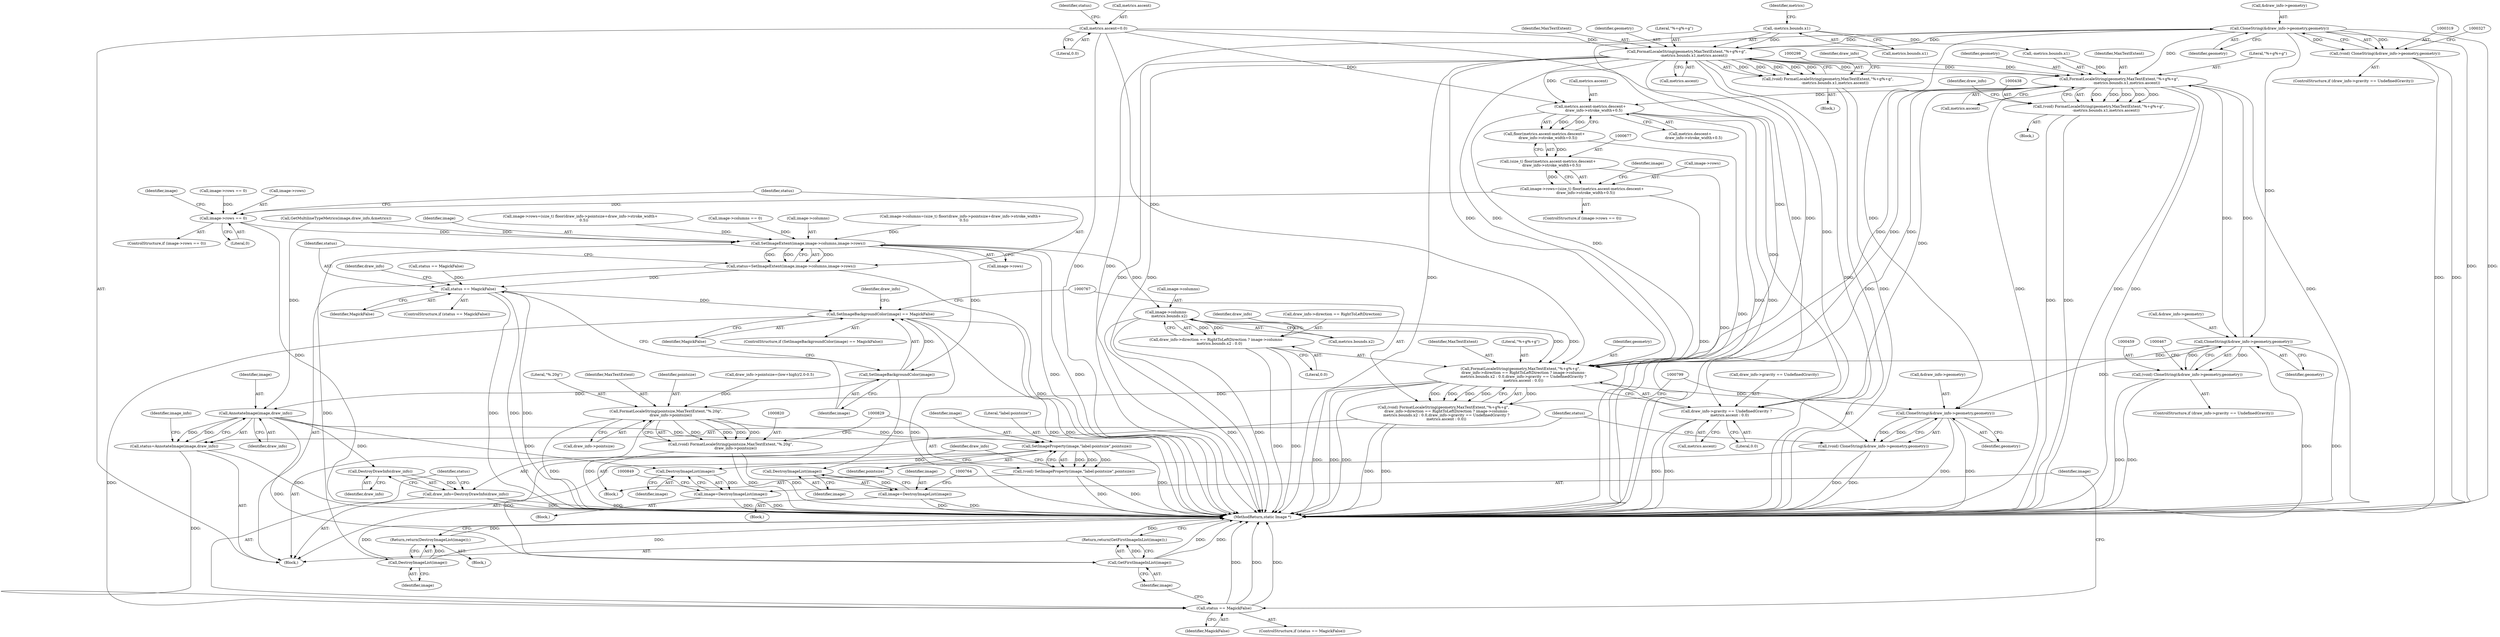 digraph "0_ImageMagick_aeff00de228bc5a158c2a975ab47845d8a1db456_0@pointer" {
"1000320" [label="(Call,CloneString(&draw_info->geometry,geometry))"];
"1000299" [label="(Call,FormatLocaleString(geometry,MaxTextExtent,\"%+g%+g\",\n            -metrics.bounds.x1,metrics.ascent))"];
"1000320" [label="(Call,CloneString(&draw_info->geometry,geometry))"];
"1000303" [label="(Call,-metrics.bounds.x1)"];
"1000205" [label="(Call,metrics.ascent=0.0)"];
"1000297" [label="(Call,(void) FormatLocaleString(geometry,MaxTextExtent,\"%+g%+g\",\n            -metrics.bounds.x1,metrics.ascent))"];
"1000318" [label="(Call,(void) CloneString(&draw_info->geometry,geometry))"];
"1000439" [label="(Call,FormatLocaleString(geometry,MaxTextExtent,\"%+g%+g\",\n            -metrics.bounds.x1,metrics.ascent))"];
"1000437" [label="(Call,(void) FormatLocaleString(geometry,MaxTextExtent,\"%+g%+g\",\n            -metrics.bounds.x1,metrics.ascent))"];
"1000460" [label="(Call,CloneString(&draw_info->geometry,geometry))"];
"1000458" [label="(Call,(void) CloneString(&draw_info->geometry,geometry))"];
"1000768" [label="(Call,FormatLocaleString(geometry,MaxTextExtent,\"%+g%+g\",\n     draw_info->direction == RightToLeftDirection ? image->columns-\n     metrics.bounds.x2 : 0.0,draw_info->gravity == UndefinedGravity ?\n     metrics.ascent : 0.0))"];
"1000766" [label="(Call,(void) FormatLocaleString(geometry,MaxTextExtent,\"%+g%+g\",\n     draw_info->direction == RightToLeftDirection ? image->columns-\n     metrics.bounds.x2 : 0.0,draw_info->gravity == UndefinedGravity ?\n     metrics.ascent : 0.0))"];
"1000800" [label="(Call,CloneString(&draw_info->geometry,geometry))"];
"1000798" [label="(Call,(void) CloneString(&draw_info->geometry,geometry))"];
"1000821" [label="(Call,FormatLocaleString(pointsize,MaxTextExtent,\"%.20g\",\n        draw_info->pointsize))"];
"1000819" [label="(Call,(void) FormatLocaleString(pointsize,MaxTextExtent,\"%.20g\",\n        draw_info->pointsize))"];
"1000830" [label="(Call,SetImageProperty(image,\"label:pointsize\",pointsize))"];
"1000828" [label="(Call,(void) SetImageProperty(image,\"label:pointsize\",pointsize))"];
"1000845" [label="(Call,DestroyImageList(image))"];
"1000843" [label="(Call,image=DestroyImageList(image))"];
"1000852" [label="(Call,GetFirstImageInList(image))"];
"1000851" [label="(Return,return(GetFirstImageInList(image));)"];
"1000679" [label="(Call,metrics.ascent-metrics.descent+\n      draw_info->stroke_width+0.5)"];
"1000678" [label="(Call,floor(metrics.ascent-metrics.descent+\n      draw_info->stroke_width+0.5))"];
"1000676" [label="(Call,(size_t) floor(metrics.ascent-metrics.descent+\n      draw_info->stroke_width+0.5))"];
"1000672" [label="(Call,image->rows=(size_t) floor(metrics.ascent-metrics.descent+\n      draw_info->stroke_width+0.5))"];
"1000693" [label="(Call,image->rows == 0)"];
"1000716" [label="(Call,SetImageExtent(image,image->columns,image->rows))"];
"1000714" [label="(Call,status=SetImageExtent(image,image->columns,image->rows))"];
"1000725" [label="(Call,status == MagickFalse)"];
"1000743" [label="(Call,SetImageBackgroundColor(image) == MagickFalse)"];
"1000839" [label="(Call,status == MagickFalse)"];
"1000740" [label="(Call,DestroyImageList(image))"];
"1000739" [label="(Return,return(DestroyImageList(image));)"];
"1000744" [label="(Call,SetImageBackgroundColor(image))"];
"1000760" [label="(Call,DestroyImageList(image))"];
"1000758" [label="(Call,image=DestroyImageList(image))"];
"1000808" [label="(Call,AnnotateImage(image,draw_info))"];
"1000806" [label="(Call,status=AnnotateImage(image,draw_info))"];
"1000836" [label="(Call,DestroyDrawInfo(draw_info))"];
"1000834" [label="(Call,draw_info=DestroyDrawInfo(draw_info))"];
"1000778" [label="(Call,image->columns-\n     metrics.bounds.x2)"];
"1000772" [label="(Call,draw_info->direction == RightToLeftDirection ? image->columns-\n     metrics.bounds.x2 : 0.0)"];
"1000788" [label="(Call,draw_info->gravity == UndefinedGravity ?\n     metrics.ascent : 0.0)"];
"1000465" [label="(Identifier,geometry)"];
"1000694" [label="(Call,image->rows)"];
"1000443" [label="(Call,-metrics.bounds.x1)"];
"1000645" [label="(Call,image->columns == 0)"];
"1000727" [label="(Identifier,MagickFalse)"];
"1000600" [label="(Call,status == MagickFalse)"];
"1000744" [label="(Call,SetImageBackgroundColor(image))"];
"1000745" [label="(Identifier,image)"];
"1000810" [label="(Identifier,draw_info)"];
"1000768" [label="(Call,FormatLocaleString(geometry,MaxTextExtent,\"%+g%+g\",\n     draw_info->direction == RightToLeftDirection ? image->columns-\n     metrics.bounds.x2 : 0.0,draw_info->gravity == UndefinedGravity ?\n     metrics.ascent : 0.0))"];
"1000458" [label="(Call,(void) CloneString(&draw_info->geometry,geometry))"];
"1000693" [label="(Call,image->rows == 0)"];
"1000760" [label="(Call,DestroyImageList(image))"];
"1000806" [label="(Call,status=AnnotateImage(image,draw_info))"];
"1000841" [label="(Identifier,MagickFalse)"];
"1000854" [label="(MethodReturn,static Image *)"];
"1000442" [label="(Literal,\"%+g%+g\")"];
"1000805" [label="(Identifier,geometry)"];
"1000739" [label="(Return,return(DestroyImageList(image));)"];
"1000302" [label="(Literal,\"%+g%+g\")"];
"1000782" [label="(Call,metrics.bounds.x2)"];
"1000301" [label="(Identifier,MaxTextExtent)"];
"1000676" [label="(Call,(size_t) floor(metrics.ascent-metrics.descent+\n      draw_info->stroke_width+0.5))"];
"1000747" [label="(Block,)"];
"1000297" [label="(Call,(void) FormatLocaleString(geometry,MaxTextExtent,\"%+g%+g\",\n            -metrics.bounds.x1,metrics.ascent))"];
"1000312" [label="(ControlStructure,if (draw_info->gravity == UndefinedGravity))"];
"1000325" [label="(Identifier,geometry)"];
"1000824" [label="(Literal,\"%.20g\")"];
"1000836" [label="(Call,DestroyDrawInfo(draw_info))"];
"1000683" [label="(Call,metrics.descent+\n      draw_info->stroke_width+0.5)"];
"1000743" [label="(Call,SetImageBackgroundColor(image) == MagickFalse)"];
"1000594" [label="(Call,GetMultilineTypeMetrics(image,draw_info,&metrics))"];
"1000819" [label="(Call,(void) FormatLocaleString(pointsize,MaxTextExtent,\"%.20g\",\n        draw_info->pointsize))"];
"1000460" [label="(Call,CloneString(&draw_info->geometry,geometry))"];
"1000700" [label="(Identifier,image)"];
"1000209" [label="(Literal,0.0)"];
"1000679" [label="(Call,metrics.ascent-metrics.descent+\n      draw_info->stroke_width+0.5)"];
"1000299" [label="(Call,FormatLocaleString(geometry,MaxTextExtent,\"%+g%+g\",\n            -metrics.bounds.x1,metrics.ascent))"];
"1000834" [label="(Call,draw_info=DestroyDrawInfo(draw_info))"];
"1000740" [label="(Call,DestroyImageList(image))"];
"1000769" [label="(Identifier,geometry)"];
"1000678" [label="(Call,floor(metrics.ascent-metrics.descent+\n      draw_info->stroke_width+0.5))"];
"1000770" [label="(Identifier,MaxTextExtent)"];
"1000832" [label="(Literal,\"label:pointsize\")"];
"1000788" [label="(Call,draw_info->gravity == UndefinedGravity ?\n     metrics.ascent : 0.0)"];
"1000726" [label="(Identifier,status)"];
"1000439" [label="(Call,FormatLocaleString(geometry,MaxTextExtent,\"%+g%+g\",\n            -metrics.bounds.x1,metrics.ascent))"];
"1000715" [label="(Identifier,status)"];
"1000672" [label="(Call,image->rows=(size_t) floor(metrics.ascent-metrics.descent+\n      draw_info->stroke_width+0.5))"];
"1000692" [label="(ControlStructure,if (image->rows == 0))"];
"1000821" [label="(Call,FormatLocaleString(pointsize,MaxTextExtent,\"%.20g\",\n        draw_info->pointsize))"];
"1000831" [label="(Identifier,image)"];
"1000721" [label="(Call,image->rows)"];
"1000741" [label="(Identifier,image)"];
"1000843" [label="(Call,image=DestroyImageList(image))"];
"1000437" [label="(Call,(void) FormatLocaleString(geometry,MaxTextExtent,\"%+g%+g\",\n            -metrics.bounds.x1,metrics.ascent))"];
"1000742" [label="(ControlStructure,if (SetImageBackgroundColor(image) == MagickFalse))"];
"1000846" [label="(Identifier,image)"];
"1000300" [label="(Identifier,geometry)"];
"1000303" [label="(Call,-metrics.bounds.x1)"];
"1000779" [label="(Call,image->columns)"];
"1000427" [label="(Block,)"];
"1000835" [label="(Identifier,draw_info)"];
"1000761" [label="(Identifier,image)"];
"1000718" [label="(Call,image->columns)"];
"1000452" [label="(ControlStructure,if (draw_info->gravity == UndefinedGravity))"];
"1000440" [label="(Identifier,geometry)"];
"1000455" [label="(Identifier,draw_info)"];
"1000758" [label="(Call,image=DestroyImageList(image))"];
"1000461" [label="(Call,&draw_info->geometry)"];
"1000823" [label="(Identifier,MaxTextExtent)"];
"1000309" [label="(Call,metrics.ascent)"];
"1000730" [label="(Identifier,draw_info)"];
"1000809" [label="(Identifier,image)"];
"1000728" [label="(Block,)"];
"1000695" [label="(Identifier,image)"];
"1000746" [label="(Identifier,MagickFalse)"];
"1000315" [label="(Identifier,draw_info)"];
"1000211" [label="(Identifier,status)"];
"1000441" [label="(Identifier,MaxTextExtent)"];
"1000814" [label="(Identifier,image_info)"];
"1000771" [label="(Literal,\"%+g%+g\")"];
"1000844" [label="(Identifier,image)"];
"1000773" [label="(Call,draw_info->direction == RightToLeftDirection)"];
"1000666" [label="(ControlStructure,if (image->rows == 0))"];
"1000830" [label="(Call,SetImageProperty(image,\"label:pointsize\",pointsize))"];
"1000318" [label="(Call,(void) CloneString(&draw_info->geometry,geometry))"];
"1000837" [label="(Identifier,draw_info)"];
"1000808" [label="(Call,AnnotateImage(image,draw_info))"];
"1000650" [label="(Call,image->columns=(size_t) floor(draw_info->pointsize+draw_info->stroke_width+\n      0.5))"];
"1000791" [label="(Identifier,draw_info)"];
"1000667" [label="(Call,image->rows == 0)"];
"1000817" [label="(Block,)"];
"1000794" [label="(Call,metrics.ascent)"];
"1000822" [label="(Identifier,pointsize)"];
"1000304" [label="(Call,metrics.bounds.x1)"];
"1000853" [label="(Identifier,image)"];
"1000725" [label="(Call,status == MagickFalse)"];
"1000833" [label="(Identifier,pointsize)"];
"1000842" [label="(Block,)"];
"1000449" [label="(Call,metrics.ascent)"];
"1000798" [label="(Call,(void) CloneString(&draw_info->geometry,geometry))"];
"1000759" [label="(Identifier,image)"];
"1000766" [label="(Call,(void) FormatLocaleString(geometry,MaxTextExtent,\"%+g%+g\",\n     draw_info->direction == RightToLeftDirection ? image->columns-\n     metrics.bounds.x2 : 0.0,draw_info->gravity == UndefinedGravity ?\n     metrics.ascent : 0.0))"];
"1000320" [label="(Call,CloneString(&draw_info->geometry,geometry))"];
"1000801" [label="(Call,&draw_info->geometry)"];
"1000321" [label="(Call,&draw_info->geometry)"];
"1000800" [label="(Call,CloneString(&draw_info->geometry,geometry))"];
"1000724" [label="(ControlStructure,if (status == MagickFalse))"];
"1000581" [label="(Call,draw_info->pointsize=(low+high)/2.0-0.5)"];
"1000296" [label="(Block,)"];
"1000714" [label="(Call,status=SetImageExtent(image,image->columns,image->rows))"];
"1000840" [label="(Identifier,status)"];
"1000807" [label="(Identifier,status)"];
"1000825" [label="(Call,draw_info->pointsize)"];
"1000851" [label="(Return,return(GetFirstImageInList(image));)"];
"1000852" [label="(Call,GetFirstImageInList(image))"];
"1000839" [label="(Call,status == MagickFalse)"];
"1000205" [label="(Call,metrics.ascent=0.0)"];
"1000680" [label="(Call,metrics.ascent)"];
"1000845" [label="(Call,DestroyImageList(image))"];
"1000787" [label="(Literal,0.0)"];
"1000106" [label="(Block,)"];
"1000716" [label="(Call,SetImageExtent(image,image->columns,image->rows))"];
"1000717" [label="(Identifier,image)"];
"1000749" [label="(Identifier,draw_info)"];
"1000772" [label="(Call,draw_info->direction == RightToLeftDirection ? image->columns-\n     metrics.bounds.x2 : 0.0)"];
"1000206" [label="(Call,metrics.ascent)"];
"1000698" [label="(Call,image->rows=(size_t) floor(draw_info->pointsize+draw_info->stroke_width+\n      0.5))"];
"1000789" [label="(Call,draw_info->gravity == UndefinedGravity)"];
"1000828" [label="(Call,(void) SetImageProperty(image,\"label:pointsize\",pointsize))"];
"1000673" [label="(Call,image->rows)"];
"1000838" [label="(ControlStructure,if (status == MagickFalse))"];
"1000697" [label="(Literal,0)"];
"1000778" [label="(Call,image->columns-\n     metrics.bounds.x2)"];
"1000797" [label="(Literal,0.0)"];
"1000310" [label="(Identifier,metrics)"];
"1000320" -> "1000318"  [label="AST: "];
"1000320" -> "1000325"  [label="CFG: "];
"1000321" -> "1000320"  [label="AST: "];
"1000325" -> "1000320"  [label="AST: "];
"1000318" -> "1000320"  [label="CFG: "];
"1000320" -> "1000854"  [label="DDG: "];
"1000320" -> "1000854"  [label="DDG: "];
"1000320" -> "1000299"  [label="DDG: "];
"1000320" -> "1000318"  [label="DDG: "];
"1000320" -> "1000318"  [label="DDG: "];
"1000299" -> "1000320"  [label="DDG: "];
"1000320" -> "1000439"  [label="DDG: "];
"1000320" -> "1000460"  [label="DDG: "];
"1000320" -> "1000768"  [label="DDG: "];
"1000320" -> "1000800"  [label="DDG: "];
"1000299" -> "1000297"  [label="AST: "];
"1000299" -> "1000309"  [label="CFG: "];
"1000300" -> "1000299"  [label="AST: "];
"1000301" -> "1000299"  [label="AST: "];
"1000302" -> "1000299"  [label="AST: "];
"1000303" -> "1000299"  [label="AST: "];
"1000309" -> "1000299"  [label="AST: "];
"1000297" -> "1000299"  [label="CFG: "];
"1000299" -> "1000854"  [label="DDG: "];
"1000299" -> "1000854"  [label="DDG: "];
"1000299" -> "1000854"  [label="DDG: "];
"1000299" -> "1000854"  [label="DDG: "];
"1000299" -> "1000297"  [label="DDG: "];
"1000299" -> "1000297"  [label="DDG: "];
"1000299" -> "1000297"  [label="DDG: "];
"1000299" -> "1000297"  [label="DDG: "];
"1000299" -> "1000297"  [label="DDG: "];
"1000303" -> "1000299"  [label="DDG: "];
"1000205" -> "1000299"  [label="DDG: "];
"1000299" -> "1000439"  [label="DDG: "];
"1000299" -> "1000439"  [label="DDG: "];
"1000299" -> "1000439"  [label="DDG: "];
"1000299" -> "1000679"  [label="DDG: "];
"1000299" -> "1000768"  [label="DDG: "];
"1000299" -> "1000768"  [label="DDG: "];
"1000299" -> "1000768"  [label="DDG: "];
"1000299" -> "1000788"  [label="DDG: "];
"1000303" -> "1000304"  [label="CFG: "];
"1000304" -> "1000303"  [label="AST: "];
"1000310" -> "1000303"  [label="CFG: "];
"1000303" -> "1000854"  [label="DDG: "];
"1000303" -> "1000443"  [label="DDG: "];
"1000205" -> "1000106"  [label="AST: "];
"1000205" -> "1000209"  [label="CFG: "];
"1000206" -> "1000205"  [label="AST: "];
"1000209" -> "1000205"  [label="AST: "];
"1000211" -> "1000205"  [label="CFG: "];
"1000205" -> "1000854"  [label="DDG: "];
"1000205" -> "1000679"  [label="DDG: "];
"1000205" -> "1000768"  [label="DDG: "];
"1000205" -> "1000788"  [label="DDG: "];
"1000297" -> "1000296"  [label="AST: "];
"1000298" -> "1000297"  [label="AST: "];
"1000315" -> "1000297"  [label="CFG: "];
"1000297" -> "1000854"  [label="DDG: "];
"1000297" -> "1000854"  [label="DDG: "];
"1000318" -> "1000312"  [label="AST: "];
"1000319" -> "1000318"  [label="AST: "];
"1000327" -> "1000318"  [label="CFG: "];
"1000318" -> "1000854"  [label="DDG: "];
"1000318" -> "1000854"  [label="DDG: "];
"1000439" -> "1000437"  [label="AST: "];
"1000439" -> "1000449"  [label="CFG: "];
"1000440" -> "1000439"  [label="AST: "];
"1000441" -> "1000439"  [label="AST: "];
"1000442" -> "1000439"  [label="AST: "];
"1000443" -> "1000439"  [label="AST: "];
"1000449" -> "1000439"  [label="AST: "];
"1000437" -> "1000439"  [label="CFG: "];
"1000439" -> "1000854"  [label="DDG: "];
"1000439" -> "1000854"  [label="DDG: "];
"1000439" -> "1000854"  [label="DDG: "];
"1000439" -> "1000854"  [label="DDG: "];
"1000439" -> "1000437"  [label="DDG: "];
"1000439" -> "1000437"  [label="DDG: "];
"1000439" -> "1000437"  [label="DDG: "];
"1000439" -> "1000437"  [label="DDG: "];
"1000439" -> "1000437"  [label="DDG: "];
"1000460" -> "1000439"  [label="DDG: "];
"1000443" -> "1000439"  [label="DDG: "];
"1000439" -> "1000460"  [label="DDG: "];
"1000439" -> "1000679"  [label="DDG: "];
"1000439" -> "1000768"  [label="DDG: "];
"1000439" -> "1000768"  [label="DDG: "];
"1000439" -> "1000768"  [label="DDG: "];
"1000439" -> "1000788"  [label="DDG: "];
"1000437" -> "1000427"  [label="AST: "];
"1000438" -> "1000437"  [label="AST: "];
"1000455" -> "1000437"  [label="CFG: "];
"1000437" -> "1000854"  [label="DDG: "];
"1000437" -> "1000854"  [label="DDG: "];
"1000460" -> "1000458"  [label="AST: "];
"1000460" -> "1000465"  [label="CFG: "];
"1000461" -> "1000460"  [label="AST: "];
"1000465" -> "1000460"  [label="AST: "];
"1000458" -> "1000460"  [label="CFG: "];
"1000460" -> "1000854"  [label="DDG: "];
"1000460" -> "1000854"  [label="DDG: "];
"1000460" -> "1000458"  [label="DDG: "];
"1000460" -> "1000458"  [label="DDG: "];
"1000460" -> "1000768"  [label="DDG: "];
"1000460" -> "1000800"  [label="DDG: "];
"1000458" -> "1000452"  [label="AST: "];
"1000459" -> "1000458"  [label="AST: "];
"1000467" -> "1000458"  [label="CFG: "];
"1000458" -> "1000854"  [label="DDG: "];
"1000458" -> "1000854"  [label="DDG: "];
"1000768" -> "1000766"  [label="AST: "];
"1000768" -> "1000788"  [label="CFG: "];
"1000769" -> "1000768"  [label="AST: "];
"1000770" -> "1000768"  [label="AST: "];
"1000771" -> "1000768"  [label="AST: "];
"1000772" -> "1000768"  [label="AST: "];
"1000788" -> "1000768"  [label="AST: "];
"1000766" -> "1000768"  [label="CFG: "];
"1000768" -> "1000854"  [label="DDG: "];
"1000768" -> "1000854"  [label="DDG: "];
"1000768" -> "1000854"  [label="DDG: "];
"1000768" -> "1000766"  [label="DDG: "];
"1000768" -> "1000766"  [label="DDG: "];
"1000768" -> "1000766"  [label="DDG: "];
"1000768" -> "1000766"  [label="DDG: "];
"1000768" -> "1000766"  [label="DDG: "];
"1000778" -> "1000768"  [label="DDG: "];
"1000778" -> "1000768"  [label="DDG: "];
"1000679" -> "1000768"  [label="DDG: "];
"1000768" -> "1000800"  [label="DDG: "];
"1000768" -> "1000821"  [label="DDG: "];
"1000766" -> "1000106"  [label="AST: "];
"1000767" -> "1000766"  [label="AST: "];
"1000799" -> "1000766"  [label="CFG: "];
"1000766" -> "1000854"  [label="DDG: "];
"1000766" -> "1000854"  [label="DDG: "];
"1000800" -> "1000798"  [label="AST: "];
"1000800" -> "1000805"  [label="CFG: "];
"1000801" -> "1000800"  [label="AST: "];
"1000805" -> "1000800"  [label="AST: "];
"1000798" -> "1000800"  [label="CFG: "];
"1000800" -> "1000854"  [label="DDG: "];
"1000800" -> "1000854"  [label="DDG: "];
"1000800" -> "1000798"  [label="DDG: "];
"1000800" -> "1000798"  [label="DDG: "];
"1000798" -> "1000106"  [label="AST: "];
"1000799" -> "1000798"  [label="AST: "];
"1000807" -> "1000798"  [label="CFG: "];
"1000798" -> "1000854"  [label="DDG: "];
"1000798" -> "1000854"  [label="DDG: "];
"1000821" -> "1000819"  [label="AST: "];
"1000821" -> "1000825"  [label="CFG: "];
"1000822" -> "1000821"  [label="AST: "];
"1000823" -> "1000821"  [label="AST: "];
"1000824" -> "1000821"  [label="AST: "];
"1000825" -> "1000821"  [label="AST: "];
"1000819" -> "1000821"  [label="CFG: "];
"1000821" -> "1000854"  [label="DDG: "];
"1000821" -> "1000854"  [label="DDG: "];
"1000821" -> "1000819"  [label="DDG: "];
"1000821" -> "1000819"  [label="DDG: "];
"1000821" -> "1000819"  [label="DDG: "];
"1000821" -> "1000819"  [label="DDG: "];
"1000581" -> "1000821"  [label="DDG: "];
"1000821" -> "1000830"  [label="DDG: "];
"1000819" -> "1000817"  [label="AST: "];
"1000820" -> "1000819"  [label="AST: "];
"1000829" -> "1000819"  [label="CFG: "];
"1000819" -> "1000854"  [label="DDG: "];
"1000819" -> "1000854"  [label="DDG: "];
"1000830" -> "1000828"  [label="AST: "];
"1000830" -> "1000833"  [label="CFG: "];
"1000831" -> "1000830"  [label="AST: "];
"1000832" -> "1000830"  [label="AST: "];
"1000833" -> "1000830"  [label="AST: "];
"1000828" -> "1000830"  [label="CFG: "];
"1000830" -> "1000854"  [label="DDG: "];
"1000830" -> "1000828"  [label="DDG: "];
"1000830" -> "1000828"  [label="DDG: "];
"1000830" -> "1000828"  [label="DDG: "];
"1000808" -> "1000830"  [label="DDG: "];
"1000830" -> "1000845"  [label="DDG: "];
"1000830" -> "1000852"  [label="DDG: "];
"1000828" -> "1000817"  [label="AST: "];
"1000829" -> "1000828"  [label="AST: "];
"1000835" -> "1000828"  [label="CFG: "];
"1000828" -> "1000854"  [label="DDG: "];
"1000828" -> "1000854"  [label="DDG: "];
"1000845" -> "1000843"  [label="AST: "];
"1000845" -> "1000846"  [label="CFG: "];
"1000846" -> "1000845"  [label="AST: "];
"1000843" -> "1000845"  [label="CFG: "];
"1000845" -> "1000843"  [label="DDG: "];
"1000808" -> "1000845"  [label="DDG: "];
"1000843" -> "1000842"  [label="AST: "];
"1000844" -> "1000843"  [label="AST: "];
"1000849" -> "1000843"  [label="CFG: "];
"1000843" -> "1000854"  [label="DDG: "];
"1000843" -> "1000854"  [label="DDG: "];
"1000852" -> "1000851"  [label="AST: "];
"1000852" -> "1000853"  [label="CFG: "];
"1000853" -> "1000852"  [label="AST: "];
"1000851" -> "1000852"  [label="CFG: "];
"1000852" -> "1000854"  [label="DDG: "];
"1000852" -> "1000854"  [label="DDG: "];
"1000852" -> "1000851"  [label="DDG: "];
"1000808" -> "1000852"  [label="DDG: "];
"1000851" -> "1000106"  [label="AST: "];
"1000854" -> "1000851"  [label="CFG: "];
"1000851" -> "1000854"  [label="DDG: "];
"1000679" -> "1000678"  [label="AST: "];
"1000679" -> "1000683"  [label="CFG: "];
"1000680" -> "1000679"  [label="AST: "];
"1000683" -> "1000679"  [label="AST: "];
"1000678" -> "1000679"  [label="CFG: "];
"1000679" -> "1000854"  [label="DDG: "];
"1000679" -> "1000854"  [label="DDG: "];
"1000679" -> "1000678"  [label="DDG: "];
"1000679" -> "1000678"  [label="DDG: "];
"1000679" -> "1000788"  [label="DDG: "];
"1000678" -> "1000676"  [label="AST: "];
"1000676" -> "1000678"  [label="CFG: "];
"1000678" -> "1000854"  [label="DDG: "];
"1000678" -> "1000676"  [label="DDG: "];
"1000676" -> "1000672"  [label="AST: "];
"1000677" -> "1000676"  [label="AST: "];
"1000672" -> "1000676"  [label="CFG: "];
"1000676" -> "1000854"  [label="DDG: "];
"1000676" -> "1000672"  [label="DDG: "];
"1000672" -> "1000666"  [label="AST: "];
"1000673" -> "1000672"  [label="AST: "];
"1000695" -> "1000672"  [label="CFG: "];
"1000672" -> "1000854"  [label="DDG: "];
"1000672" -> "1000693"  [label="DDG: "];
"1000693" -> "1000692"  [label="AST: "];
"1000693" -> "1000697"  [label="CFG: "];
"1000694" -> "1000693"  [label="AST: "];
"1000697" -> "1000693"  [label="AST: "];
"1000700" -> "1000693"  [label="CFG: "];
"1000715" -> "1000693"  [label="CFG: "];
"1000693" -> "1000854"  [label="DDG: "];
"1000667" -> "1000693"  [label="DDG: "];
"1000693" -> "1000716"  [label="DDG: "];
"1000716" -> "1000714"  [label="AST: "];
"1000716" -> "1000721"  [label="CFG: "];
"1000717" -> "1000716"  [label="AST: "];
"1000718" -> "1000716"  [label="AST: "];
"1000721" -> "1000716"  [label="AST: "];
"1000714" -> "1000716"  [label="CFG: "];
"1000716" -> "1000854"  [label="DDG: "];
"1000716" -> "1000854"  [label="DDG: "];
"1000716" -> "1000714"  [label="DDG: "];
"1000716" -> "1000714"  [label="DDG: "];
"1000716" -> "1000714"  [label="DDG: "];
"1000594" -> "1000716"  [label="DDG: "];
"1000645" -> "1000716"  [label="DDG: "];
"1000650" -> "1000716"  [label="DDG: "];
"1000698" -> "1000716"  [label="DDG: "];
"1000716" -> "1000740"  [label="DDG: "];
"1000716" -> "1000744"  [label="DDG: "];
"1000716" -> "1000778"  [label="DDG: "];
"1000714" -> "1000106"  [label="AST: "];
"1000715" -> "1000714"  [label="AST: "];
"1000726" -> "1000714"  [label="CFG: "];
"1000714" -> "1000854"  [label="DDG: "];
"1000714" -> "1000725"  [label="DDG: "];
"1000725" -> "1000724"  [label="AST: "];
"1000725" -> "1000727"  [label="CFG: "];
"1000726" -> "1000725"  [label="AST: "];
"1000727" -> "1000725"  [label="AST: "];
"1000730" -> "1000725"  [label="CFG: "];
"1000745" -> "1000725"  [label="CFG: "];
"1000725" -> "1000854"  [label="DDG: "];
"1000725" -> "1000854"  [label="DDG: "];
"1000725" -> "1000854"  [label="DDG: "];
"1000600" -> "1000725"  [label="DDG: "];
"1000725" -> "1000743"  [label="DDG: "];
"1000743" -> "1000742"  [label="AST: "];
"1000743" -> "1000746"  [label="CFG: "];
"1000744" -> "1000743"  [label="AST: "];
"1000746" -> "1000743"  [label="AST: "];
"1000749" -> "1000743"  [label="CFG: "];
"1000767" -> "1000743"  [label="CFG: "];
"1000743" -> "1000854"  [label="DDG: "];
"1000743" -> "1000854"  [label="DDG: "];
"1000743" -> "1000854"  [label="DDG: "];
"1000744" -> "1000743"  [label="DDG: "];
"1000743" -> "1000839"  [label="DDG: "];
"1000839" -> "1000838"  [label="AST: "];
"1000839" -> "1000841"  [label="CFG: "];
"1000840" -> "1000839"  [label="AST: "];
"1000841" -> "1000839"  [label="AST: "];
"1000844" -> "1000839"  [label="CFG: "];
"1000853" -> "1000839"  [label="CFG: "];
"1000839" -> "1000854"  [label="DDG: "];
"1000839" -> "1000854"  [label="DDG: "];
"1000839" -> "1000854"  [label="DDG: "];
"1000806" -> "1000839"  [label="DDG: "];
"1000740" -> "1000739"  [label="AST: "];
"1000740" -> "1000741"  [label="CFG: "];
"1000741" -> "1000740"  [label="AST: "];
"1000739" -> "1000740"  [label="CFG: "];
"1000740" -> "1000854"  [label="DDG: "];
"1000740" -> "1000854"  [label="DDG: "];
"1000740" -> "1000739"  [label="DDG: "];
"1000739" -> "1000728"  [label="AST: "];
"1000854" -> "1000739"  [label="CFG: "];
"1000739" -> "1000854"  [label="DDG: "];
"1000744" -> "1000745"  [label="CFG: "];
"1000745" -> "1000744"  [label="AST: "];
"1000746" -> "1000744"  [label="CFG: "];
"1000744" -> "1000760"  [label="DDG: "];
"1000744" -> "1000808"  [label="DDG: "];
"1000760" -> "1000758"  [label="AST: "];
"1000760" -> "1000761"  [label="CFG: "];
"1000761" -> "1000760"  [label="AST: "];
"1000758" -> "1000760"  [label="CFG: "];
"1000760" -> "1000758"  [label="DDG: "];
"1000758" -> "1000747"  [label="AST: "];
"1000759" -> "1000758"  [label="AST: "];
"1000764" -> "1000758"  [label="CFG: "];
"1000758" -> "1000854"  [label="DDG: "];
"1000758" -> "1000854"  [label="DDG: "];
"1000808" -> "1000806"  [label="AST: "];
"1000808" -> "1000810"  [label="CFG: "];
"1000809" -> "1000808"  [label="AST: "];
"1000810" -> "1000808"  [label="AST: "];
"1000806" -> "1000808"  [label="CFG: "];
"1000808" -> "1000806"  [label="DDG: "];
"1000808" -> "1000806"  [label="DDG: "];
"1000594" -> "1000808"  [label="DDG: "];
"1000808" -> "1000836"  [label="DDG: "];
"1000806" -> "1000106"  [label="AST: "];
"1000807" -> "1000806"  [label="AST: "];
"1000814" -> "1000806"  [label="CFG: "];
"1000806" -> "1000854"  [label="DDG: "];
"1000836" -> "1000834"  [label="AST: "];
"1000836" -> "1000837"  [label="CFG: "];
"1000837" -> "1000836"  [label="AST: "];
"1000834" -> "1000836"  [label="CFG: "];
"1000836" -> "1000834"  [label="DDG: "];
"1000834" -> "1000106"  [label="AST: "];
"1000835" -> "1000834"  [label="AST: "];
"1000840" -> "1000834"  [label="CFG: "];
"1000834" -> "1000854"  [label="DDG: "];
"1000834" -> "1000854"  [label="DDG: "];
"1000778" -> "1000772"  [label="AST: "];
"1000778" -> "1000782"  [label="CFG: "];
"1000779" -> "1000778"  [label="AST: "];
"1000782" -> "1000778"  [label="AST: "];
"1000772" -> "1000778"  [label="CFG: "];
"1000778" -> "1000854"  [label="DDG: "];
"1000778" -> "1000854"  [label="DDG: "];
"1000778" -> "1000772"  [label="DDG: "];
"1000778" -> "1000772"  [label="DDG: "];
"1000772" -> "1000787"  [label="CFG: "];
"1000773" -> "1000772"  [label="AST: "];
"1000787" -> "1000772"  [label="AST: "];
"1000791" -> "1000772"  [label="CFG: "];
"1000772" -> "1000854"  [label="DDG: "];
"1000772" -> "1000854"  [label="DDG: "];
"1000788" -> "1000794"  [label="CFG: "];
"1000788" -> "1000797"  [label="CFG: "];
"1000789" -> "1000788"  [label="AST: "];
"1000794" -> "1000788"  [label="AST: "];
"1000797" -> "1000788"  [label="AST: "];
"1000788" -> "1000854"  [label="DDG: "];
"1000788" -> "1000854"  [label="DDG: "];
}
